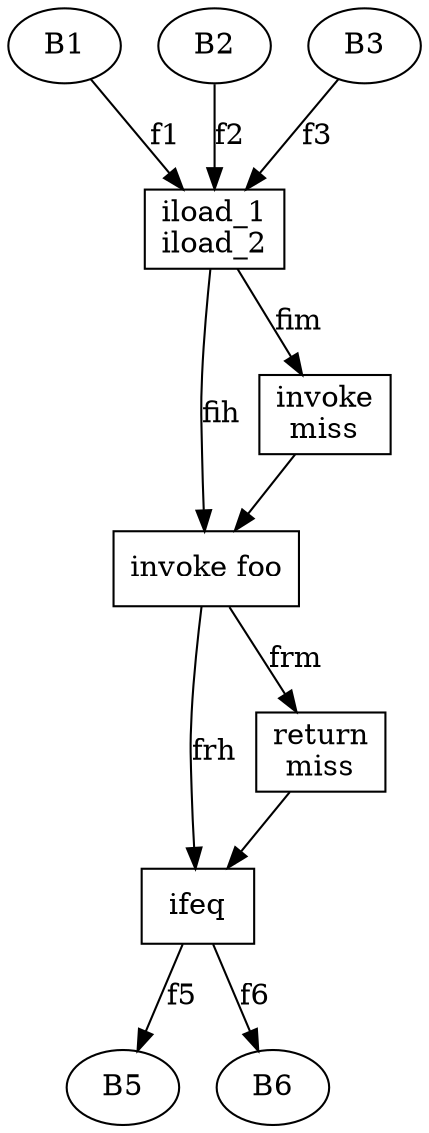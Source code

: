 digraph G {
	B1 -> B41 [label="f1"];
	B2 -> B41 [label="f2"];
	B3 -> B41 [label="f3"];
	B41 -> B42 [label="fih"];
	B41 -> BIM [label="fim"];
	BIM -> B42;
	B42 -> B43 [label="frh"];
	B42 -> BRM [label="frm"];
	BRM -> B43;
	B43 -> B5 [label="f5"];
	B43 -> B6 [label="f6"];
	B41 [label="iload_1\niload_2", shape=box];
	B42 [label="invoke foo", shape=box];
	B43 [label="ifeq", shape=box];
	BIM [label="invoke\nmiss", shape=box];
	BRM [label="return\nmiss", shape=box];
}
